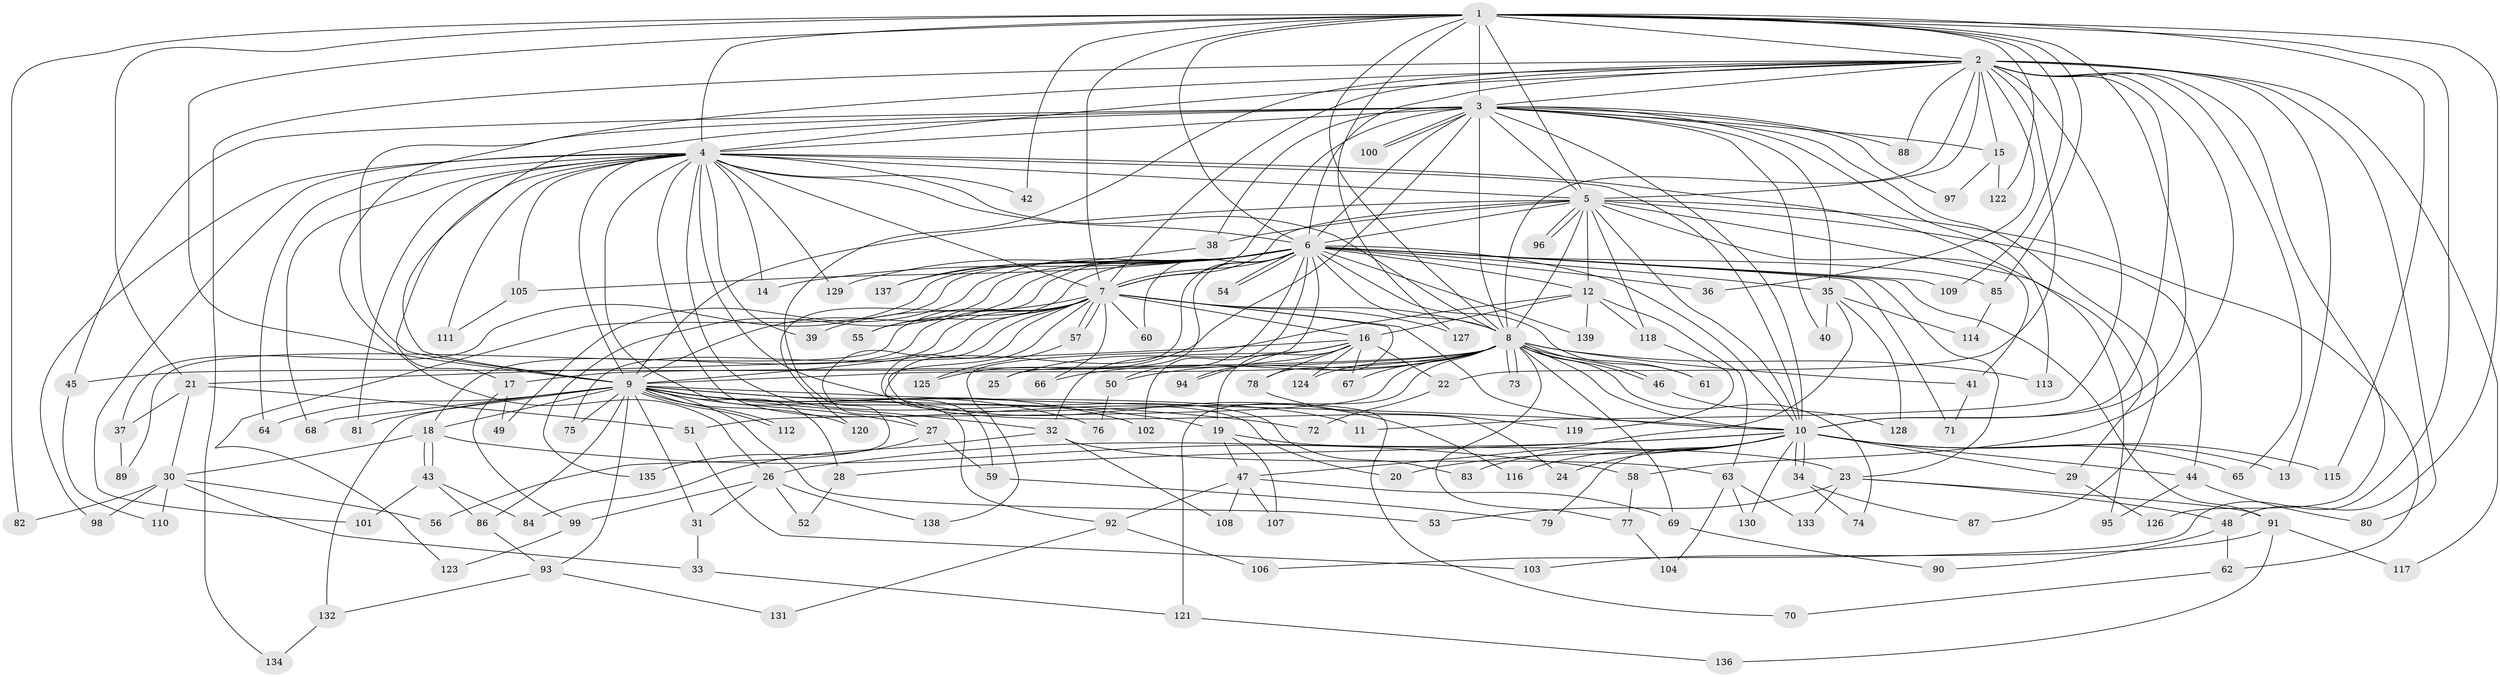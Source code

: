 // Generated by graph-tools (version 1.1) at 2025/14/03/09/25 04:14:15]
// undirected, 139 vertices, 303 edges
graph export_dot {
graph [start="1"]
  node [color=gray90,style=filled];
  1;
  2;
  3;
  4;
  5;
  6;
  7;
  8;
  9;
  10;
  11;
  12;
  13;
  14;
  15;
  16;
  17;
  18;
  19;
  20;
  21;
  22;
  23;
  24;
  25;
  26;
  27;
  28;
  29;
  30;
  31;
  32;
  33;
  34;
  35;
  36;
  37;
  38;
  39;
  40;
  41;
  42;
  43;
  44;
  45;
  46;
  47;
  48;
  49;
  50;
  51;
  52;
  53;
  54;
  55;
  56;
  57;
  58;
  59;
  60;
  61;
  62;
  63;
  64;
  65;
  66;
  67;
  68;
  69;
  70;
  71;
  72;
  73;
  74;
  75;
  76;
  77;
  78;
  79;
  80;
  81;
  82;
  83;
  84;
  85;
  86;
  87;
  88;
  89;
  90;
  91;
  92;
  93;
  94;
  95;
  96;
  97;
  98;
  99;
  100;
  101;
  102;
  103;
  104;
  105;
  106;
  107;
  108;
  109;
  110;
  111;
  112;
  113;
  114;
  115;
  116;
  117;
  118;
  119;
  120;
  121;
  122;
  123;
  124;
  125;
  126;
  127;
  128;
  129;
  130;
  131;
  132;
  133;
  134;
  135;
  136;
  137;
  138;
  139;
  1 -- 2;
  1 -- 3;
  1 -- 4;
  1 -- 5;
  1 -- 6;
  1 -- 7;
  1 -- 8;
  1 -- 9;
  1 -- 10;
  1 -- 21;
  1 -- 42;
  1 -- 48;
  1 -- 82;
  1 -- 85;
  1 -- 106;
  1 -- 109;
  1 -- 115;
  1 -- 122;
  1 -- 127;
  2 -- 3;
  2 -- 4;
  2 -- 5;
  2 -- 6;
  2 -- 7;
  2 -- 8;
  2 -- 9;
  2 -- 10;
  2 -- 11;
  2 -- 13;
  2 -- 15;
  2 -- 22;
  2 -- 36;
  2 -- 56;
  2 -- 58;
  2 -- 65;
  2 -- 80;
  2 -- 88;
  2 -- 117;
  2 -- 126;
  2 -- 134;
  3 -- 4;
  3 -- 5;
  3 -- 6;
  3 -- 7;
  3 -- 8;
  3 -- 9;
  3 -- 10;
  3 -- 15;
  3 -- 26;
  3 -- 35;
  3 -- 38;
  3 -- 40;
  3 -- 45;
  3 -- 87;
  3 -- 88;
  3 -- 97;
  3 -- 100;
  3 -- 100;
  3 -- 113;
  3 -- 125;
  4 -- 5;
  4 -- 6;
  4 -- 7;
  4 -- 8;
  4 -- 9;
  4 -- 10;
  4 -- 14;
  4 -- 17;
  4 -- 20;
  4 -- 29;
  4 -- 39;
  4 -- 42;
  4 -- 64;
  4 -- 68;
  4 -- 81;
  4 -- 83;
  4 -- 92;
  4 -- 98;
  4 -- 101;
  4 -- 105;
  4 -- 111;
  4 -- 116;
  4 -- 129;
  5 -- 6;
  5 -- 7;
  5 -- 8;
  5 -- 9;
  5 -- 10;
  5 -- 12;
  5 -- 38;
  5 -- 41;
  5 -- 44;
  5 -- 62;
  5 -- 95;
  5 -- 96;
  5 -- 96;
  5 -- 118;
  6 -- 7;
  6 -- 8;
  6 -- 9;
  6 -- 10;
  6 -- 12;
  6 -- 14;
  6 -- 23;
  6 -- 25;
  6 -- 35;
  6 -- 36;
  6 -- 37;
  6 -- 49;
  6 -- 50;
  6 -- 54;
  6 -- 54;
  6 -- 55;
  6 -- 59;
  6 -- 60;
  6 -- 61;
  6 -- 71;
  6 -- 85;
  6 -- 91;
  6 -- 94;
  6 -- 102;
  6 -- 105;
  6 -- 109;
  6 -- 120;
  6 -- 123;
  6 -- 129;
  6 -- 135;
  6 -- 137;
  6 -- 139;
  7 -- 8;
  7 -- 9;
  7 -- 10;
  7 -- 16;
  7 -- 18;
  7 -- 24;
  7 -- 27;
  7 -- 39;
  7 -- 55;
  7 -- 57;
  7 -- 57;
  7 -- 60;
  7 -- 66;
  7 -- 70;
  7 -- 75;
  7 -- 78;
  7 -- 89;
  7 -- 127;
  8 -- 9;
  8 -- 10;
  8 -- 17;
  8 -- 41;
  8 -- 45;
  8 -- 46;
  8 -- 46;
  8 -- 50;
  8 -- 51;
  8 -- 61;
  8 -- 66;
  8 -- 67;
  8 -- 69;
  8 -- 73;
  8 -- 73;
  8 -- 74;
  8 -- 77;
  8 -- 113;
  8 -- 121;
  8 -- 124;
  9 -- 10;
  9 -- 11;
  9 -- 18;
  9 -- 19;
  9 -- 27;
  9 -- 28;
  9 -- 31;
  9 -- 32;
  9 -- 53;
  9 -- 64;
  9 -- 68;
  9 -- 72;
  9 -- 75;
  9 -- 76;
  9 -- 81;
  9 -- 86;
  9 -- 93;
  9 -- 102;
  9 -- 112;
  9 -- 112;
  9 -- 120;
  9 -- 132;
  10 -- 13;
  10 -- 20;
  10 -- 24;
  10 -- 26;
  10 -- 28;
  10 -- 29;
  10 -- 34;
  10 -- 34;
  10 -- 44;
  10 -- 65;
  10 -- 79;
  10 -- 83;
  10 -- 115;
  10 -- 116;
  10 -- 130;
  12 -- 16;
  12 -- 63;
  12 -- 118;
  12 -- 138;
  12 -- 139;
  15 -- 97;
  15 -- 122;
  16 -- 19;
  16 -- 21;
  16 -- 22;
  16 -- 25;
  16 -- 32;
  16 -- 67;
  16 -- 78;
  16 -- 94;
  16 -- 124;
  17 -- 49;
  17 -- 99;
  18 -- 30;
  18 -- 43;
  18 -- 43;
  18 -- 58;
  19 -- 23;
  19 -- 47;
  19 -- 107;
  21 -- 30;
  21 -- 37;
  21 -- 51;
  22 -- 72;
  23 -- 48;
  23 -- 53;
  23 -- 91;
  23 -- 133;
  26 -- 31;
  26 -- 52;
  26 -- 99;
  26 -- 138;
  27 -- 59;
  27 -- 135;
  28 -- 52;
  29 -- 126;
  30 -- 33;
  30 -- 56;
  30 -- 82;
  30 -- 98;
  30 -- 110;
  31 -- 33;
  32 -- 63;
  32 -- 84;
  32 -- 108;
  33 -- 121;
  34 -- 74;
  34 -- 87;
  35 -- 40;
  35 -- 47;
  35 -- 114;
  35 -- 128;
  37 -- 89;
  38 -- 137;
  41 -- 71;
  43 -- 84;
  43 -- 86;
  43 -- 101;
  44 -- 80;
  44 -- 95;
  45 -- 110;
  46 -- 128;
  47 -- 69;
  47 -- 92;
  47 -- 107;
  47 -- 108;
  48 -- 62;
  48 -- 90;
  50 -- 76;
  51 -- 103;
  57 -- 125;
  58 -- 77;
  59 -- 79;
  62 -- 70;
  63 -- 104;
  63 -- 130;
  63 -- 133;
  69 -- 90;
  77 -- 104;
  78 -- 119;
  85 -- 114;
  86 -- 93;
  91 -- 103;
  91 -- 117;
  91 -- 136;
  92 -- 106;
  92 -- 131;
  93 -- 131;
  93 -- 132;
  99 -- 123;
  105 -- 111;
  118 -- 119;
  121 -- 136;
  132 -- 134;
}
